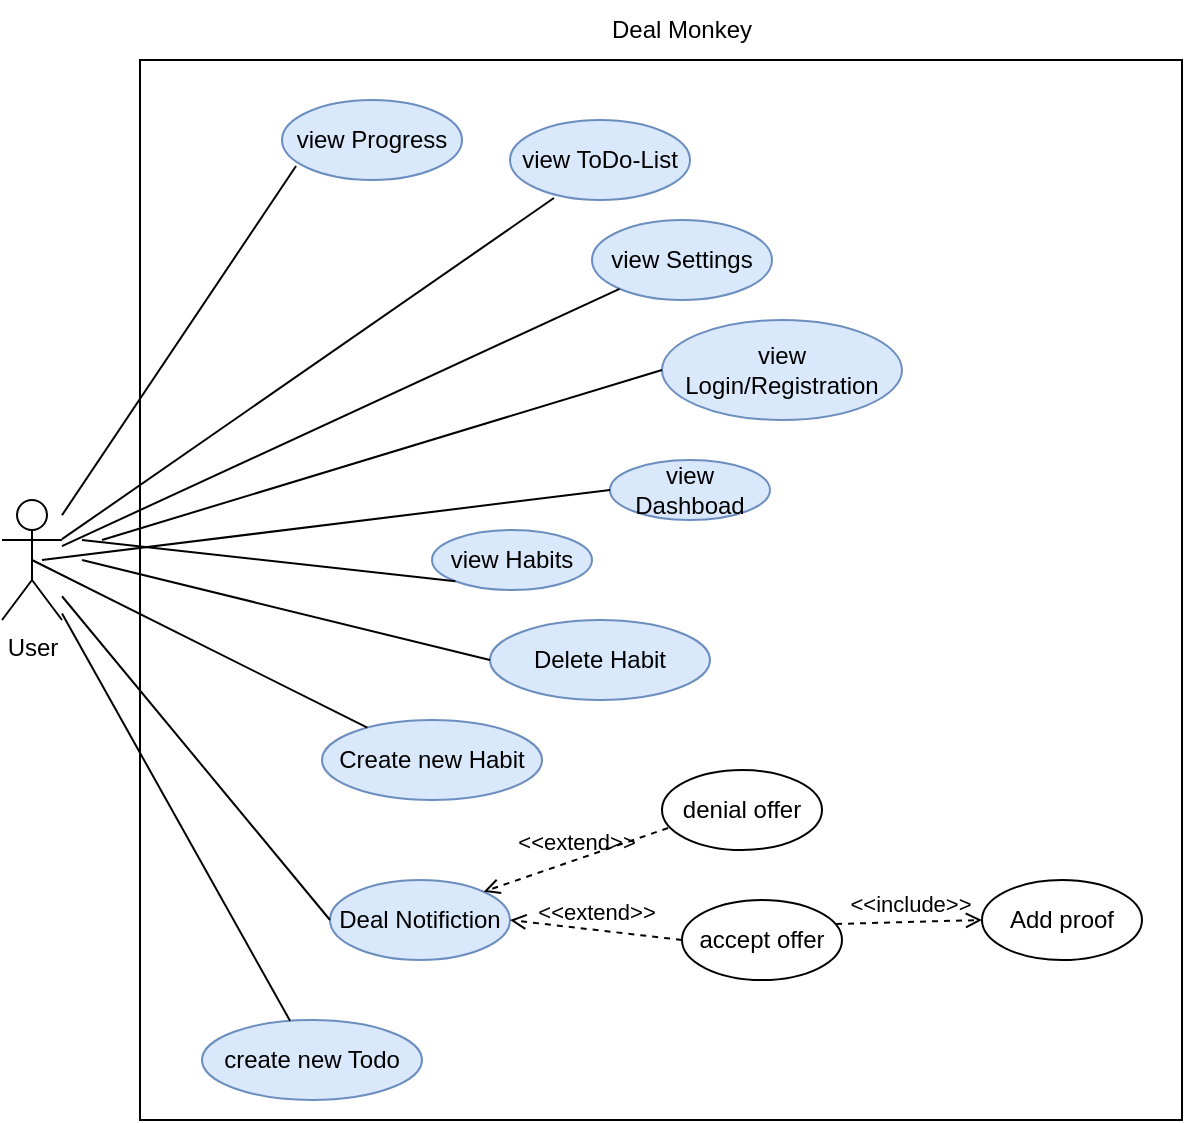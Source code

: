 <mxfile version="20.8.11" type="device"><diagram id="1rbqo5cytgzfw4RD-1vi" name="Seite-1"><mxGraphModel dx="1434" dy="788" grid="1" gridSize="10" guides="1" tooltips="1" connect="1" arrows="1" fold="1" page="1" pageScale="1" pageWidth="827" pageHeight="1169" math="0" shadow="0"><root><mxCell id="0"/><mxCell id="1" parent="0"/><mxCell id="VTYwEB7ibg4gK6EBYGm3-1" value="User" style="shape=umlActor;verticalLabelPosition=bottom;verticalAlign=top;html=1;outlineConnect=0;" parent="1" vertex="1"><mxGeometry x="70" y="280" width="30" height="60" as="geometry"/></mxCell><mxCell id="VTYwEB7ibg4gK6EBYGm3-2" value="" style="rounded=0;whiteSpace=wrap;html=1;gradientColor=none;fillColor=none;" parent="1" vertex="1"><mxGeometry x="139" y="60" width="521" height="530" as="geometry"/></mxCell><mxCell id="VTYwEB7ibg4gK6EBYGm3-3" value="Deal Monkey" style="text;html=1;strokeColor=none;fillColor=none;align=center;verticalAlign=middle;whiteSpace=wrap;rounded=0;" parent="1" vertex="1"><mxGeometry x="360" y="30" width="100" height="30" as="geometry"/></mxCell><mxCell id="VTYwEB7ibg4gK6EBYGm3-5" value="Create new Habit" style="ellipse;whiteSpace=wrap;html=1;fillColor=#dae8fc;strokeColor=#6c8ebf;" parent="1" vertex="1"><mxGeometry x="230" y="390" width="110" height="40" as="geometry"/></mxCell><mxCell id="VTYwEB7ibg4gK6EBYGm3-7" value="Deal Notifiction" style="ellipse;whiteSpace=wrap;html=1;fillColor=#dae8fc;strokeColor=#6c8ebf;" parent="1" vertex="1"><mxGeometry x="234" y="470" width="90" height="40" as="geometry"/></mxCell><mxCell id="VTYwEB7ibg4gK6EBYGm3-9" value="create new Todo" style="ellipse;whiteSpace=wrap;html=1;fillColor=#dae8fc;strokeColor=#6c8ebf;" parent="1" vertex="1"><mxGeometry x="170" y="540" width="110" height="40" as="geometry"/></mxCell><mxCell id="VTYwEB7ibg4gK6EBYGm3-10" value="Add proof" style="ellipse;whiteSpace=wrap;html=1;fillColor=none;gradientColor=none;" parent="1" vertex="1"><mxGeometry x="560" y="470" width="80" height="40" as="geometry"/></mxCell><mxCell id="WmHMJOQ5uAGBIgMODSPg-5" value="" style="endArrow=none;html=1;rounded=0;entryX=0.078;entryY=0.825;entryDx=0;entryDy=0;entryPerimeter=0;" parent="1" source="VTYwEB7ibg4gK6EBYGm3-1" target="WmHMJOQ5uAGBIgMODSPg-9" edge="1"><mxGeometry width="50" height="50" relative="1" as="geometry"><mxPoint x="390" y="430" as="sourcePoint"/><mxPoint x="213.18" y="164.142" as="targetPoint"/></mxGeometry></mxCell><mxCell id="WmHMJOQ5uAGBIgMODSPg-6" value="" style="endArrow=none;html=1;rounded=0;entryX=0;entryY=0.5;entryDx=0;entryDy=0;" parent="1" source="VTYwEB7ibg4gK6EBYGm3-1" target="VTYwEB7ibg4gK6EBYGm3-7" edge="1"><mxGeometry width="50" height="50" relative="1" as="geometry"><mxPoint x="390" y="430" as="sourcePoint"/><mxPoint x="440" y="380" as="targetPoint"/></mxGeometry></mxCell><mxCell id="WmHMJOQ5uAGBIgMODSPg-7" value="" style="endArrow=none;html=1;rounded=0;exitX=0.5;exitY=0.5;exitDx=0;exitDy=0;exitPerimeter=0;" parent="1" source="VTYwEB7ibg4gK6EBYGm3-1" target="VTYwEB7ibg4gK6EBYGm3-5" edge="1"><mxGeometry width="50" height="50" relative="1" as="geometry"><mxPoint x="390" y="430" as="sourcePoint"/><mxPoint x="440" y="380" as="targetPoint"/></mxGeometry></mxCell><mxCell id="WmHMJOQ5uAGBIgMODSPg-8" value="" style="endArrow=none;html=1;rounded=0;" parent="1" source="VTYwEB7ibg4gK6EBYGm3-1" target="VTYwEB7ibg4gK6EBYGm3-9" edge="1"><mxGeometry width="50" height="50" relative="1" as="geometry"><mxPoint x="390" y="430" as="sourcePoint"/><mxPoint x="440" y="380" as="targetPoint"/></mxGeometry></mxCell><mxCell id="WmHMJOQ5uAGBIgMODSPg-9" value="view Progress" style="ellipse;whiteSpace=wrap;html=1;fillColor=#dae8fc;strokeColor=#6c8ebf;" parent="1" vertex="1"><mxGeometry x="210" y="80" width="90" height="40" as="geometry"/></mxCell><mxCell id="WmHMJOQ5uAGBIgMODSPg-11" value="&amp;lt;&amp;lt;include&amp;gt;&amp;gt;" style="edgeStyle=none;html=1;endArrow=open;verticalAlign=bottom;dashed=1;labelBackgroundColor=none;rounded=0;entryX=0;entryY=0.5;entryDx=0;entryDy=0;exitX=0.963;exitY=0.3;exitDx=0;exitDy=0;exitPerimeter=0;" parent="1" source="YAkacXZUsLBWKeuIflwj-10" target="VTYwEB7ibg4gK6EBYGm3-10" edge="1"><mxGeometry width="160" relative="1" as="geometry"><mxPoint x="330" y="400" as="sourcePoint"/><mxPoint x="490" y="400" as="targetPoint"/></mxGeometry></mxCell><mxCell id="WmHMJOQ5uAGBIgMODSPg-16" value="view ToDo-List" style="ellipse;whiteSpace=wrap;html=1;fillColor=#dae8fc;strokeColor=#6c8ebf;" parent="1" vertex="1"><mxGeometry x="324" y="90" width="90" height="40" as="geometry"/></mxCell><mxCell id="WmHMJOQ5uAGBIgMODSPg-17" value="view Habits" style="ellipse;whiteSpace=wrap;html=1;fillColor=#dae8fc;strokeColor=#6c8ebf;" parent="1" vertex="1"><mxGeometry x="285" y="295" width="80" height="30" as="geometry"/></mxCell><mxCell id="WmHMJOQ5uAGBIgMODSPg-18" value="view Settings" style="ellipse;whiteSpace=wrap;html=1;fillColor=#dae8fc;strokeColor=#6c8ebf;" parent="1" vertex="1"><mxGeometry x="365" y="140" width="90" height="40" as="geometry"/></mxCell><mxCell id="YAkacXZUsLBWKeuIflwj-1" value="" style="endArrow=none;html=1;rounded=0;exitX=0.244;exitY=0.975;exitDx=0;exitDy=0;exitPerimeter=0;" parent="1" source="WmHMJOQ5uAGBIgMODSPg-16" target="VTYwEB7ibg4gK6EBYGm3-1" edge="1"><mxGeometry width="50" height="50" relative="1" as="geometry"><mxPoint x="190" y="250" as="sourcePoint"/><mxPoint x="240" y="200" as="targetPoint"/></mxGeometry></mxCell><mxCell id="YAkacXZUsLBWKeuIflwj-2" value="" style="endArrow=none;html=1;fontFamily=Helvetica;fontSize=11;fontColor=default;align=center;strokeColor=default;" parent="1" source="VTYwEB7ibg4gK6EBYGm3-1" target="WmHMJOQ5uAGBIgMODSPg-18" edge="1"><mxGeometry width="50" height="50" relative="1" as="geometry"><mxPoint x="290" y="230" as="sourcePoint"/><mxPoint x="340" y="180" as="targetPoint"/></mxGeometry></mxCell><mxCell id="YAkacXZUsLBWKeuIflwj-3" value="" style="endArrow=none;html=1;rounded=0;entryX=0;entryY=1;entryDx=0;entryDy=0;" parent="1" target="WmHMJOQ5uAGBIgMODSPg-17" edge="1"><mxGeometry width="50" height="50" relative="1" as="geometry"><mxPoint x="110" y="300" as="sourcePoint"/><mxPoint x="470" y="140" as="targetPoint"/></mxGeometry></mxCell><mxCell id="YAkacXZUsLBWKeuIflwj-4" value="view Login/Registration" style="ellipse;whiteSpace=wrap;html=1;fillColor=#dae8fc;strokeColor=#6c8ebf;" parent="1" vertex="1"><mxGeometry x="400" y="190" width="120" height="50" as="geometry"/></mxCell><mxCell id="YAkacXZUsLBWKeuIflwj-7" value="" style="endArrow=none;html=1;rounded=0;entryX=0;entryY=0.5;entryDx=0;entryDy=0;" parent="1" target="YAkacXZUsLBWKeuIflwj-4" edge="1"><mxGeometry width="50" height="50" relative="1" as="geometry"><mxPoint x="120" y="300" as="sourcePoint"/><mxPoint x="90" y="380" as="targetPoint"/></mxGeometry></mxCell><mxCell id="YAkacXZUsLBWKeuIflwj-8" value="view Dashboad" style="ellipse;whiteSpace=wrap;html=1;fillColor=#dae8fc;strokeColor=#6c8ebf;" parent="1" vertex="1"><mxGeometry x="374" y="260" width="80" height="30" as="geometry"/></mxCell><mxCell id="YAkacXZUsLBWKeuIflwj-9" value="" style="endArrow=none;html=1;rounded=0;entryX=0;entryY=0.5;entryDx=0;entryDy=0;" parent="1" target="YAkacXZUsLBWKeuIflwj-8" edge="1"><mxGeometry width="50" height="50" relative="1" as="geometry"><mxPoint x="90" y="310" as="sourcePoint"/><mxPoint x="240" y="300" as="targetPoint"/></mxGeometry></mxCell><mxCell id="YAkacXZUsLBWKeuIflwj-10" value="accept offer" style="ellipse;whiteSpace=wrap;html=1;fillColor=none;gradientColor=none;" parent="1" vertex="1"><mxGeometry x="410" y="480" width="80" height="40" as="geometry"/></mxCell><mxCell id="YAkacXZUsLBWKeuIflwj-11" value="denial offer" style="ellipse;whiteSpace=wrap;html=1;fillColor=none;gradientColor=none;" parent="1" vertex="1"><mxGeometry x="400" y="415" width="80" height="40" as="geometry"/></mxCell><mxCell id="YAkacXZUsLBWKeuIflwj-12" value="&amp;lt;&amp;lt;extend&amp;gt;&amp;gt;" style="html=1;verticalAlign=bottom;labelBackgroundColor=none;endArrow=open;endFill=0;dashed=1;rounded=0;entryX=1;entryY=0.5;entryDx=0;entryDy=0;exitX=0;exitY=0.5;exitDx=0;exitDy=0;" parent="1" source="YAkacXZUsLBWKeuIflwj-10" target="VTYwEB7ibg4gK6EBYGm3-7" edge="1"><mxGeometry width="160" relative="1" as="geometry"><mxPoint x="320" y="450" as="sourcePoint"/><mxPoint x="480" y="450" as="targetPoint"/></mxGeometry></mxCell><mxCell id="YAkacXZUsLBWKeuIflwj-13" value="&amp;lt;&amp;lt;extend&amp;gt;&amp;gt;" style="html=1;verticalAlign=bottom;labelBackgroundColor=none;endArrow=open;endFill=0;dashed=1;rounded=0;entryX=1;entryY=0;entryDx=0;entryDy=0;exitX=0.038;exitY=0.725;exitDx=0;exitDy=0;exitPerimeter=0;" parent="1" source="YAkacXZUsLBWKeuIflwj-11" target="VTYwEB7ibg4gK6EBYGm3-7" edge="1"><mxGeometry width="160" relative="1" as="geometry"><mxPoint x="430" y="420" as="sourcePoint"/><mxPoint x="590" y="420" as="targetPoint"/></mxGeometry></mxCell><mxCell id="h2iWreFmq5t6gaddl7l4-1" value="Delete Habit" style="ellipse;whiteSpace=wrap;html=1;fillColor=#dae8fc;strokeColor=#6c8ebf;" vertex="1" parent="1"><mxGeometry x="314" y="340" width="110" height="40" as="geometry"/></mxCell><mxCell id="h2iWreFmq5t6gaddl7l4-3" value="" style="endArrow=none;html=1;rounded=0;entryX=0;entryY=0.5;entryDx=0;entryDy=0;" edge="1" parent="1" target="h2iWreFmq5t6gaddl7l4-1"><mxGeometry width="50" height="50" relative="1" as="geometry"><mxPoint x="110" y="310" as="sourcePoint"/><mxPoint x="250" y="320" as="targetPoint"/></mxGeometry></mxCell></root></mxGraphModel></diagram></mxfile>